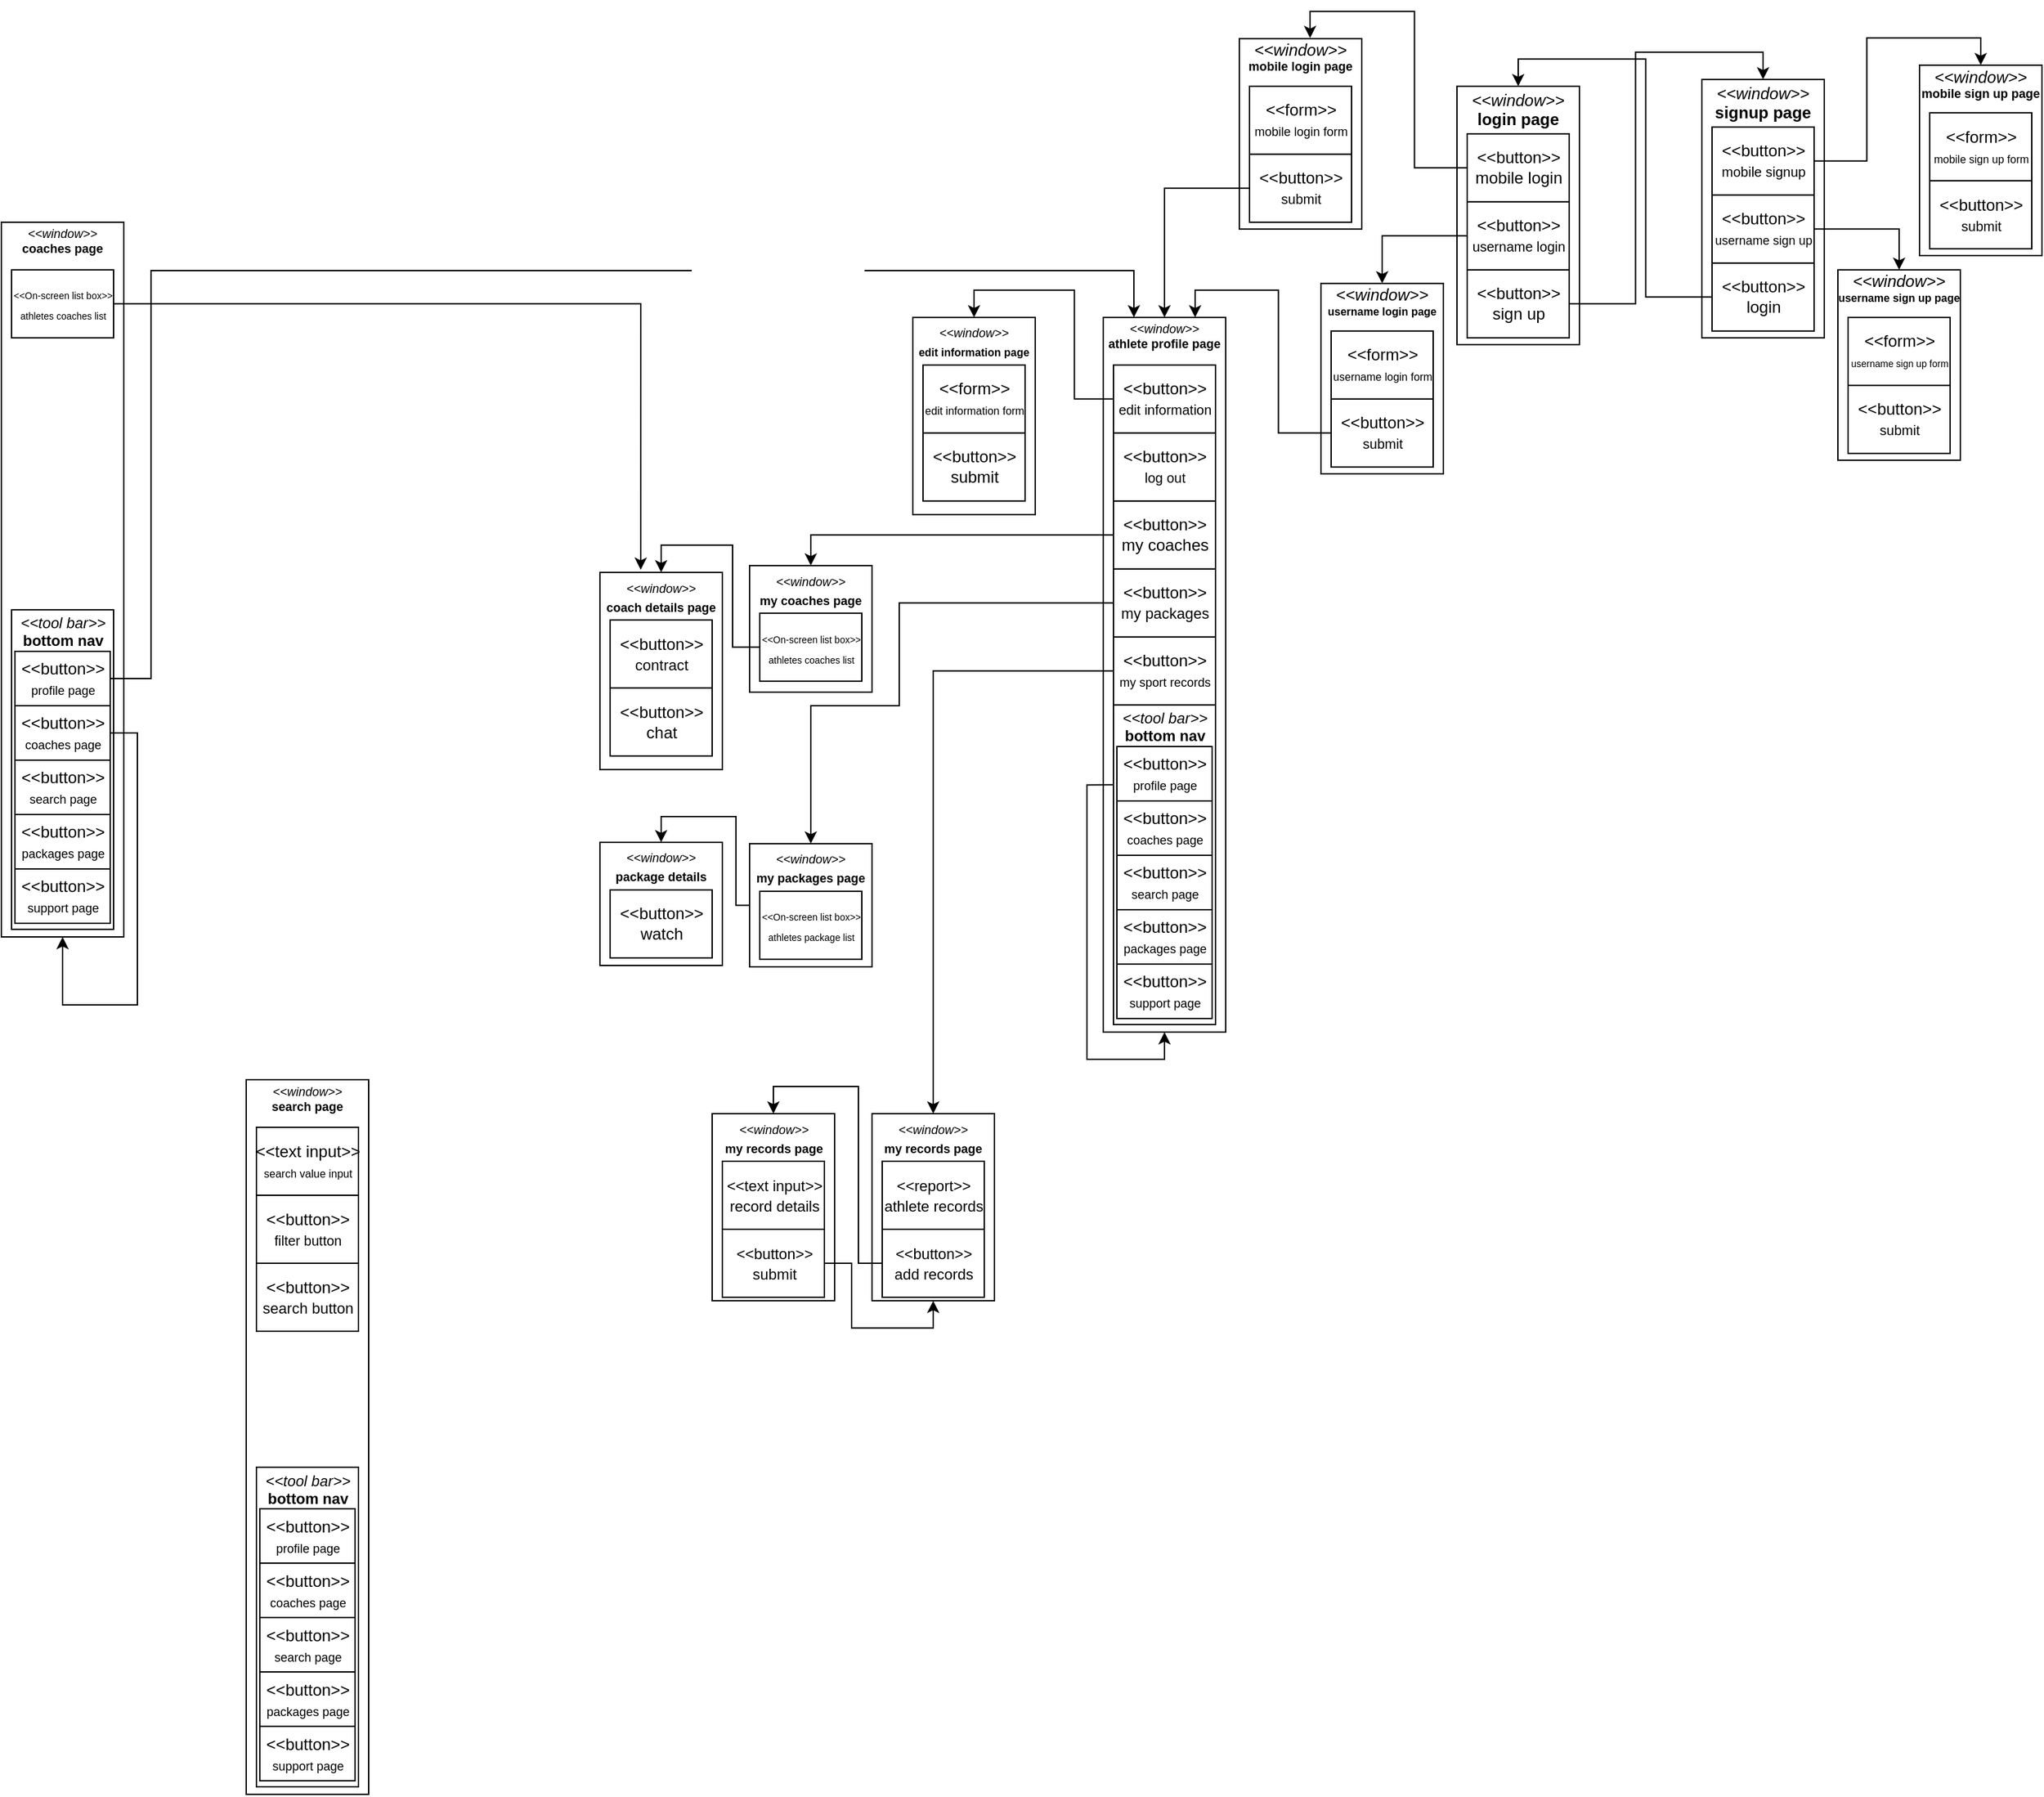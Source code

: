 <mxfile version="12.5.8" type="github">
  <diagram id="7LeLBl0ai5kvVD-uMPGW" name="Page-1">
    <mxGraphModel dx="2580" dy="1985" grid="1" gridSize="10" guides="1" tooltips="1" connect="1" arrows="1" fold="1" page="1" pageScale="1" pageWidth="850" pageHeight="1100" math="0" shadow="0">
      <root>
        <mxCell id="0"/>
        <mxCell id="1" parent="0"/>
        <mxCell id="mDkLuHnJ2YTeWd_56bgv-12" value="&lt;p style=&quot;margin: 0px ; margin-top: 4px ; text-align: center&quot;&gt;&lt;i&gt;&amp;lt;&amp;lt;window&amp;gt;&amp;gt;&lt;/i&gt;&lt;br&gt;&lt;b&gt;login page&lt;/b&gt;&lt;/p&gt;&lt;p style=&quot;margin: 0px ; margin-left: 4px&quot;&gt;&lt;br&gt;&lt;/p&gt;" style="verticalAlign=top;align=left;overflow=fill;fontSize=12;fontFamily=Helvetica;html=1;" vertex="1" parent="1">
          <mxGeometry x="410" y="-1035.57" width="90" height="190" as="geometry"/>
        </mxCell>
        <mxCell id="mDkLuHnJ2YTeWd_56bgv-33" style="edgeStyle=orthogonalEdgeStyle;rounded=0;orthogonalLoop=1;jettySize=auto;html=1;exitX=1;exitY=0.5;exitDx=0;exitDy=0;entryX=0.5;entryY=0;entryDx=0;entryDy=0;" edge="1" parent="1" source="mDkLuHnJ2YTeWd_56bgv-13" target="mDkLuHnJ2YTeWd_56bgv-19">
          <mxGeometry relative="1" as="geometry"/>
        </mxCell>
        <mxCell id="mDkLuHnJ2YTeWd_56bgv-13" value="&amp;lt;&amp;lt;button&amp;gt;&amp;gt;&lt;br&gt;sign up" style="html=1;" vertex="1" parent="1">
          <mxGeometry x="417.5" y="-900.57" width="75" height="50" as="geometry"/>
        </mxCell>
        <mxCell id="mDkLuHnJ2YTeWd_56bgv-58" style="edgeStyle=orthogonalEdgeStyle;rounded=0;orthogonalLoop=1;jettySize=auto;html=1;exitX=0;exitY=0.5;exitDx=0;exitDy=0;entryX=0.578;entryY=-0.003;entryDx=0;entryDy=0;entryPerimeter=0;" edge="1" parent="1" source="mDkLuHnJ2YTeWd_56bgv-14" target="mDkLuHnJ2YTeWd_56bgv-49">
          <mxGeometry relative="1" as="geometry"/>
        </mxCell>
        <mxCell id="mDkLuHnJ2YTeWd_56bgv-14" value="&amp;lt;&amp;lt;button&amp;gt;&amp;gt;&lt;br&gt;mobile login" style="html=1;" vertex="1" parent="1">
          <mxGeometry x="417.5" y="-1000.57" width="75" height="50" as="geometry"/>
        </mxCell>
        <mxCell id="mDkLuHnJ2YTeWd_56bgv-57" style="edgeStyle=orthogonalEdgeStyle;rounded=0;orthogonalLoop=1;jettySize=auto;html=1;entryX=0.5;entryY=0;entryDx=0;entryDy=0;" edge="1" parent="1" source="mDkLuHnJ2YTeWd_56bgv-17" target="mDkLuHnJ2YTeWd_56bgv-54">
          <mxGeometry relative="1" as="geometry"/>
        </mxCell>
        <mxCell id="mDkLuHnJ2YTeWd_56bgv-17" value="&amp;lt;&amp;lt;button&amp;gt;&amp;gt;&lt;br&gt;&lt;font style=&quot;font-size: 10px&quot;&gt;username login&lt;/font&gt;" style="html=1;" vertex="1" parent="1">
          <mxGeometry x="417.5" y="-950.57" width="75" height="50" as="geometry"/>
        </mxCell>
        <mxCell id="mDkLuHnJ2YTeWd_56bgv-19" value="&lt;p style=&quot;margin: 0px ; margin-top: 4px ; text-align: center&quot;&gt;&lt;i&gt;&amp;lt;&amp;lt;window&amp;gt;&amp;gt;&lt;/i&gt;&lt;br&gt;&lt;b&gt;signup page&lt;/b&gt;&lt;/p&gt;&lt;p style=&quot;margin: 0px ; margin-left: 4px&quot;&gt;&lt;br&gt;&lt;/p&gt;" style="verticalAlign=top;align=left;overflow=fill;fontSize=12;fontFamily=Helvetica;html=1;" vertex="1" parent="1">
          <mxGeometry x="590" y="-1040.57" width="90" height="190" as="geometry"/>
        </mxCell>
        <mxCell id="mDkLuHnJ2YTeWd_56bgv-34" style="edgeStyle=orthogonalEdgeStyle;rounded=0;orthogonalLoop=1;jettySize=auto;html=1;exitX=0;exitY=0.5;exitDx=0;exitDy=0;entryX=0.5;entryY=0;entryDx=0;entryDy=0;" edge="1" parent="1" source="mDkLuHnJ2YTeWd_56bgv-20" target="mDkLuHnJ2YTeWd_56bgv-12">
          <mxGeometry relative="1" as="geometry"/>
        </mxCell>
        <mxCell id="mDkLuHnJ2YTeWd_56bgv-20" value="&amp;lt;&amp;lt;button&amp;gt;&amp;gt;&lt;br&gt;login" style="html=1;" vertex="1" parent="1">
          <mxGeometry x="597.5" y="-905.57" width="75" height="50" as="geometry"/>
        </mxCell>
        <mxCell id="mDkLuHnJ2YTeWd_56bgv-32" style="edgeStyle=orthogonalEdgeStyle;rounded=0;orthogonalLoop=1;jettySize=auto;html=1;exitX=1;exitY=0.5;exitDx=0;exitDy=0;entryX=0.5;entryY=0;entryDx=0;entryDy=0;" edge="1" parent="1" source="mDkLuHnJ2YTeWd_56bgv-21" target="mDkLuHnJ2YTeWd_56bgv-26">
          <mxGeometry relative="1" as="geometry"/>
        </mxCell>
        <mxCell id="mDkLuHnJ2YTeWd_56bgv-21" value="&amp;lt;&amp;lt;button&amp;gt;&amp;gt;&lt;br&gt;&lt;font style=&quot;font-size: 10px&quot;&gt;mobile signup&lt;/font&gt;" style="html=1;" vertex="1" parent="1">
          <mxGeometry x="597.5" y="-1005.57" width="75" height="50" as="geometry"/>
        </mxCell>
        <mxCell id="mDkLuHnJ2YTeWd_56bgv-40" style="edgeStyle=orthogonalEdgeStyle;rounded=0;orthogonalLoop=1;jettySize=auto;html=1;exitX=1;exitY=0.5;exitDx=0;exitDy=0;entryX=0.5;entryY=0;entryDx=0;entryDy=0;" edge="1" parent="1" source="mDkLuHnJ2YTeWd_56bgv-22" target="mDkLuHnJ2YTeWd_56bgv-36">
          <mxGeometry relative="1" as="geometry"/>
        </mxCell>
        <mxCell id="mDkLuHnJ2YTeWd_56bgv-22" value="&amp;lt;&amp;lt;button&amp;gt;&amp;gt;&lt;br&gt;&lt;font style=&quot;font-size: 9px&quot;&gt;username sign up&lt;/font&gt;" style="html=1;" vertex="1" parent="1">
          <mxGeometry x="597.5" y="-955.57" width="75" height="50" as="geometry"/>
        </mxCell>
        <mxCell id="mDkLuHnJ2YTeWd_56bgv-26" value="&lt;p style=&quot;margin: 4px 0px 0px ; text-align: center ; line-height: 90%&quot;&gt;&lt;i&gt;&amp;lt;&amp;lt;window&amp;gt;&amp;gt;&lt;/i&gt;&lt;br&gt;&lt;b&gt;&lt;font style=&quot;font-size: 9px&quot;&gt;mobile sign up page&lt;/font&gt;&lt;/b&gt;&lt;/p&gt;&lt;p style=&quot;margin: 0px ; margin-left: 4px&quot;&gt;&lt;br&gt;&lt;/p&gt;" style="verticalAlign=top;align=left;overflow=fill;fontSize=12;fontFamily=Helvetica;html=1;" vertex="1" parent="1">
          <mxGeometry x="750" y="-1051.07" width="90" height="140" as="geometry"/>
        </mxCell>
        <mxCell id="mDkLuHnJ2YTeWd_56bgv-28" value="&lt;font style=&quot;font-size: 12px&quot;&gt;&amp;lt;&amp;lt;form&amp;gt;&amp;gt;&lt;/font&gt;&lt;br&gt;&lt;font style=&quot;font-size: 8px&quot;&gt;mobile sign up form&lt;/font&gt;" style="html=1;" vertex="1" parent="1">
          <mxGeometry x="757.5" y="-1016.07" width="75" height="50" as="geometry"/>
        </mxCell>
        <mxCell id="mDkLuHnJ2YTeWd_56bgv-29" value="&amp;lt;&amp;lt;button&amp;gt;&amp;gt;&lt;br&gt;&lt;font style=&quot;font-size: 10px&quot;&gt;submit&lt;/font&gt;" style="html=1;" vertex="1" parent="1">
          <mxGeometry x="757.5" y="-966.07" width="75" height="50" as="geometry"/>
        </mxCell>
        <mxCell id="mDkLuHnJ2YTeWd_56bgv-36" value="&lt;p style=&quot;margin: 4px 0px 0px ; text-align: center ; line-height: 90%&quot;&gt;&lt;i&gt;&amp;lt;&amp;lt;window&amp;gt;&amp;gt;&lt;/i&gt;&lt;br&gt;&lt;b&gt;&lt;font style=&quot;font-size: 8px&quot;&gt;username sign up page&lt;/font&gt;&lt;/b&gt;&lt;/p&gt;&lt;p style=&quot;margin: 0px ; margin-left: 4px&quot;&gt;&lt;br&gt;&lt;/p&gt;" style="verticalAlign=top;align=left;overflow=fill;fontSize=12;fontFamily=Helvetica;html=1;" vertex="1" parent="1">
          <mxGeometry x="690" y="-900.57" width="90" height="140" as="geometry"/>
        </mxCell>
        <mxCell id="mDkLuHnJ2YTeWd_56bgv-37" value="&lt;font style=&quot;font-size: 12px&quot;&gt;&amp;lt;&amp;lt;form&amp;gt;&amp;gt;&lt;/font&gt;&lt;br&gt;&lt;font style=&quot;font-size: 7px&quot;&gt;username sign up form&lt;/font&gt;" style="html=1;" vertex="1" parent="1">
          <mxGeometry x="697.5" y="-865.57" width="75" height="50" as="geometry"/>
        </mxCell>
        <mxCell id="mDkLuHnJ2YTeWd_56bgv-38" value="&amp;lt;&amp;lt;button&amp;gt;&amp;gt;&lt;br&gt;&lt;font style=&quot;font-size: 10px&quot;&gt;submit&lt;/font&gt;" style="html=1;" vertex="1" parent="1">
          <mxGeometry x="697.5" y="-815.57" width="75" height="50" as="geometry"/>
        </mxCell>
        <mxCell id="mDkLuHnJ2YTeWd_56bgv-42" value="&lt;p style=&quot;margin: 4px 0px 0px ; text-align: center ; font-size: 9px&quot;&gt;&lt;i&gt;&amp;lt;&amp;lt;window&amp;gt;&amp;gt;&lt;/i&gt;&lt;br&gt;&lt;b&gt;&lt;font style=&quot;font-size: 9px&quot;&gt;athlete profile page&lt;/font&gt;&lt;/b&gt;&lt;/p&gt;&lt;p style=&quot;margin: 0px 0px 0px 4px ; font-size: 9px&quot;&gt;&lt;br&gt;&lt;/p&gt;" style="verticalAlign=top;align=left;overflow=fill;fontSize=12;fontFamily=Helvetica;html=1;" vertex="1" parent="1">
          <mxGeometry x="150" y="-865.57" width="90" height="525.57" as="geometry"/>
        </mxCell>
        <mxCell id="mDkLuHnJ2YTeWd_56bgv-75" style="edgeStyle=orthogonalEdgeStyle;rounded=0;orthogonalLoop=1;jettySize=auto;html=1;exitX=0;exitY=0.5;exitDx=0;exitDy=0;entryX=0.5;entryY=0;entryDx=0;entryDy=0;" edge="1" parent="1" source="mDkLuHnJ2YTeWd_56bgv-43" target="mDkLuHnJ2YTeWd_56bgv-72">
          <mxGeometry relative="1" as="geometry"/>
        </mxCell>
        <mxCell id="mDkLuHnJ2YTeWd_56bgv-43" value="&amp;lt;&amp;lt;button&amp;gt;&amp;gt;&lt;br&gt;my coaches" style="html=1;" vertex="1" parent="1">
          <mxGeometry x="157.5" y="-730.57" width="75" height="50" as="geometry"/>
        </mxCell>
        <mxCell id="mDkLuHnJ2YTeWd_56bgv-71" style="edgeStyle=orthogonalEdgeStyle;rounded=0;orthogonalLoop=1;jettySize=auto;html=1;exitX=0;exitY=0.5;exitDx=0;exitDy=0;entryX=0.5;entryY=0;entryDx=0;entryDy=0;" edge="1" parent="1" source="mDkLuHnJ2YTeWd_56bgv-44" target="mDkLuHnJ2YTeWd_56bgv-63">
          <mxGeometry relative="1" as="geometry"/>
        </mxCell>
        <mxCell id="mDkLuHnJ2YTeWd_56bgv-44" value="&amp;lt;&amp;lt;button&amp;gt;&amp;gt;&lt;br&gt;&lt;font style=&quot;font-size: 10px&quot;&gt;edit information&lt;/font&gt;" style="html=1;" vertex="1" parent="1">
          <mxGeometry x="157.5" y="-830.57" width="75" height="50" as="geometry"/>
        </mxCell>
        <mxCell id="mDkLuHnJ2YTeWd_56bgv-45" value="&amp;lt;&amp;lt;button&amp;gt;&amp;gt;&lt;br&gt;&lt;font style=&quot;font-size: 10px&quot;&gt;log out&lt;/font&gt;" style="html=1;" vertex="1" parent="1">
          <mxGeometry x="157.5" y="-780.57" width="75" height="50" as="geometry"/>
        </mxCell>
        <mxCell id="mDkLuHnJ2YTeWd_56bgv-87" style="edgeStyle=orthogonalEdgeStyle;rounded=0;orthogonalLoop=1;jettySize=auto;html=1;exitX=0;exitY=0.5;exitDx=0;exitDy=0;entryX=0.5;entryY=0;entryDx=0;entryDy=0;" edge="1" parent="1" source="mDkLuHnJ2YTeWd_56bgv-46" target="mDkLuHnJ2YTeWd_56bgv-88">
          <mxGeometry relative="1" as="geometry">
            <mxPoint x="70" y="-630" as="targetPoint"/>
            <Array as="points">
              <mxPoint y="-656"/>
              <mxPoint y="-580"/>
              <mxPoint x="-65" y="-580"/>
            </Array>
          </mxGeometry>
        </mxCell>
        <mxCell id="mDkLuHnJ2YTeWd_56bgv-46" value="&amp;lt;&amp;lt;button&amp;gt;&amp;gt;&lt;br&gt;&lt;font style=&quot;font-size: 11px&quot;&gt;my packages&lt;/font&gt;" style="html=1;" vertex="1" parent="1">
          <mxGeometry x="157.5" y="-680.57" width="75" height="50" as="geometry"/>
        </mxCell>
        <mxCell id="mDkLuHnJ2YTeWd_56bgv-107" style="edgeStyle=orthogonalEdgeStyle;rounded=0;orthogonalLoop=1;jettySize=auto;html=1;exitX=0;exitY=0.5;exitDx=0;exitDy=0;entryX=0.5;entryY=0;entryDx=0;entryDy=0;" edge="1" parent="1" source="mDkLuHnJ2YTeWd_56bgv-47" target="mDkLuHnJ2YTeWd_56bgv-101">
          <mxGeometry relative="1" as="geometry"/>
        </mxCell>
        <mxCell id="mDkLuHnJ2YTeWd_56bgv-47" value="&amp;lt;&amp;lt;button&amp;gt;&amp;gt;&lt;br&gt;&lt;font style=&quot;font-size: 9px&quot;&gt;my sport records&lt;/font&gt;" style="html=1;" vertex="1" parent="1">
          <mxGeometry x="157.5" y="-630.57" width="75" height="50" as="geometry"/>
        </mxCell>
        <mxCell id="mDkLuHnJ2YTeWd_56bgv-49" value="&lt;p style=&quot;margin: 4px 0px 0px ; text-align: center ; line-height: 90%&quot;&gt;&lt;i&gt;&amp;lt;&amp;lt;window&amp;gt;&amp;gt;&lt;/i&gt;&lt;br&gt;&lt;b&gt;&lt;font style=&quot;font-size: 9px&quot;&gt;mobile login page&lt;/font&gt;&lt;/b&gt;&lt;/p&gt;&lt;p style=&quot;margin: 0px ; margin-left: 4px&quot;&gt;&lt;br&gt;&lt;/p&gt;" style="verticalAlign=top;align=left;overflow=fill;fontSize=12;fontFamily=Helvetica;html=1;" vertex="1" parent="1">
          <mxGeometry x="250" y="-1070.57" width="90" height="140" as="geometry"/>
        </mxCell>
        <mxCell id="mDkLuHnJ2YTeWd_56bgv-50" value="&lt;font style=&quot;font-size: 12px&quot;&gt;&amp;lt;&amp;lt;form&amp;gt;&amp;gt;&lt;/font&gt;&lt;br&gt;&lt;font style=&quot;font-size: 9px&quot;&gt;mobile login form&lt;/font&gt;" style="html=1;" vertex="1" parent="1">
          <mxGeometry x="257.5" y="-1035.57" width="75" height="50" as="geometry"/>
        </mxCell>
        <mxCell id="mDkLuHnJ2YTeWd_56bgv-60" style="edgeStyle=orthogonalEdgeStyle;rounded=0;orthogonalLoop=1;jettySize=auto;html=1;exitX=0;exitY=0.5;exitDx=0;exitDy=0;entryX=0.5;entryY=0;entryDx=0;entryDy=0;" edge="1" parent="1" source="mDkLuHnJ2YTeWd_56bgv-51" target="mDkLuHnJ2YTeWd_56bgv-42">
          <mxGeometry relative="1" as="geometry"/>
        </mxCell>
        <mxCell id="mDkLuHnJ2YTeWd_56bgv-51" value="&amp;lt;&amp;lt;button&amp;gt;&amp;gt;&lt;br&gt;&lt;font style=&quot;font-size: 10px&quot;&gt;submit&lt;/font&gt;" style="html=1;" vertex="1" parent="1">
          <mxGeometry x="257.5" y="-985.57" width="75" height="50" as="geometry"/>
        </mxCell>
        <mxCell id="mDkLuHnJ2YTeWd_56bgv-54" value="&lt;p style=&quot;margin: 4px 0px 0px ; text-align: center ; line-height: 90%&quot;&gt;&lt;i&gt;&amp;lt;&amp;lt;window&amp;gt;&amp;gt;&lt;/i&gt;&lt;br&gt;&lt;b&gt;&lt;font style=&quot;font-size: 8px&quot;&gt;username login page&lt;/font&gt;&lt;/b&gt;&lt;/p&gt;&lt;p style=&quot;margin: 0px ; margin-left: 4px&quot;&gt;&lt;br&gt;&lt;/p&gt;" style="verticalAlign=top;align=left;overflow=fill;fontSize=12;fontFamily=Helvetica;html=1;" vertex="1" parent="1">
          <mxGeometry x="310" y="-890.57" width="90" height="140" as="geometry"/>
        </mxCell>
        <mxCell id="mDkLuHnJ2YTeWd_56bgv-55" value="&lt;font style=&quot;font-size: 12px&quot;&gt;&amp;lt;&amp;lt;form&amp;gt;&amp;gt;&lt;/font&gt;&lt;br&gt;&lt;font style=&quot;font-size: 8px&quot;&gt;username login form&lt;/font&gt;" style="html=1;" vertex="1" parent="1">
          <mxGeometry x="317.5" y="-855.57" width="75" height="50" as="geometry"/>
        </mxCell>
        <mxCell id="mDkLuHnJ2YTeWd_56bgv-61" style="edgeStyle=orthogonalEdgeStyle;rounded=0;orthogonalLoop=1;jettySize=auto;html=1;exitX=0;exitY=0.5;exitDx=0;exitDy=0;entryX=0.75;entryY=0;entryDx=0;entryDy=0;" edge="1" parent="1" source="mDkLuHnJ2YTeWd_56bgv-56" target="mDkLuHnJ2YTeWd_56bgv-42">
          <mxGeometry relative="1" as="geometry"/>
        </mxCell>
        <mxCell id="mDkLuHnJ2YTeWd_56bgv-56" value="&amp;lt;&amp;lt;button&amp;gt;&amp;gt;&lt;br&gt;&lt;font style=&quot;font-size: 10px&quot;&gt;submit&lt;/font&gt;" style="html=1;" vertex="1" parent="1">
          <mxGeometry x="317.5" y="-805.57" width="75" height="50" as="geometry"/>
        </mxCell>
        <mxCell id="mDkLuHnJ2YTeWd_56bgv-63" value="&lt;p style=&quot;margin: 4px 0px 0px ; text-align: center&quot;&gt;&lt;i style=&quot;font-size: 9px&quot;&gt;&amp;lt;&amp;lt;window&amp;gt;&amp;gt;&lt;/i&gt;&lt;br&gt;&lt;b&gt;&lt;font style=&quot;font-size: 8px&quot;&gt;edit information page&lt;/font&gt;&lt;/b&gt;&lt;/p&gt;&lt;p style=&quot;margin: 0px 0px 0px 4px ; font-size: 9px&quot;&gt;&lt;br&gt;&lt;/p&gt;" style="verticalAlign=top;align=left;overflow=fill;fontSize=12;fontFamily=Helvetica;html=1;" vertex="1" parent="1">
          <mxGeometry x="10" y="-865.57" width="90" height="145" as="geometry"/>
        </mxCell>
        <mxCell id="mDkLuHnJ2YTeWd_56bgv-65" value="&amp;lt;&amp;lt;form&amp;gt;&amp;gt;&lt;br&gt;&lt;font style=&quot;font-size: 8px&quot;&gt;edit information form&lt;/font&gt;" style="html=1;" vertex="1" parent="1">
          <mxGeometry x="17.5" y="-830.57" width="75" height="50" as="geometry"/>
        </mxCell>
        <mxCell id="mDkLuHnJ2YTeWd_56bgv-66" value="&amp;lt;&amp;lt;button&amp;gt;&amp;gt;&lt;br&gt;&lt;font style=&quot;font-size: 12px&quot;&gt;submit&lt;/font&gt;" style="html=1;" vertex="1" parent="1">
          <mxGeometry x="17.5" y="-780.57" width="75" height="50" as="geometry"/>
        </mxCell>
        <mxCell id="mDkLuHnJ2YTeWd_56bgv-72" value="&lt;p style=&quot;margin: 4px 0px 0px ; text-align: center&quot;&gt;&lt;i style=&quot;font-size: 9px&quot;&gt;&amp;lt;&amp;lt;window&amp;gt;&amp;gt;&lt;/i&gt;&lt;br&gt;&lt;b&gt;&lt;font style=&quot;font-size: 9px&quot;&gt;my coaches page&lt;/font&gt;&lt;/b&gt;&lt;/p&gt;&lt;p style=&quot;margin: 0px 0px 0px 4px ; font-size: 9px&quot;&gt;&lt;br&gt;&lt;/p&gt;" style="verticalAlign=top;align=left;overflow=fill;fontSize=12;fontFamily=Helvetica;html=1;" vertex="1" parent="1">
          <mxGeometry x="-110" y="-683.07" width="90" height="93.07" as="geometry"/>
        </mxCell>
        <mxCell id="mDkLuHnJ2YTeWd_56bgv-91" style="edgeStyle=orthogonalEdgeStyle;rounded=0;orthogonalLoop=1;jettySize=auto;html=1;exitX=0;exitY=0.5;exitDx=0;exitDy=0;entryX=0.5;entryY=0;entryDx=0;entryDy=0;" edge="1" parent="1" source="mDkLuHnJ2YTeWd_56bgv-73" target="mDkLuHnJ2YTeWd_56bgv-80">
          <mxGeometry relative="1" as="geometry"/>
        </mxCell>
        <mxCell id="mDkLuHnJ2YTeWd_56bgv-73" value="&lt;font style=&quot;font-size: 7px&quot;&gt;&amp;lt;&amp;lt;On-screen list box&amp;gt;&amp;gt;&lt;/font&gt;&lt;br&gt;&lt;font style=&quot;font-size: 7px&quot;&gt;athletes coaches list&lt;/font&gt;" style="html=1;" vertex="1" parent="1">
          <mxGeometry x="-102.5" y="-648.07" width="75" height="50" as="geometry"/>
        </mxCell>
        <mxCell id="mDkLuHnJ2YTeWd_56bgv-80" value="&lt;p style=&quot;margin: 4px 0px 0px ; text-align: center&quot;&gt;&lt;i style=&quot;font-size: 9px&quot;&gt;&amp;lt;&amp;lt;window&amp;gt;&amp;gt;&lt;/i&gt;&lt;br&gt;&lt;font size=&quot;1&quot;&gt;&lt;b style=&quot;font-size: 9px&quot;&gt;coach details page&lt;/b&gt;&lt;/font&gt;&lt;/p&gt;&lt;p style=&quot;margin: 0px 0px 0px 4px ; font-size: 9px&quot;&gt;&lt;br&gt;&lt;/p&gt;" style="verticalAlign=top;align=left;overflow=fill;fontSize=12;fontFamily=Helvetica;html=1;" vertex="1" parent="1">
          <mxGeometry x="-220" y="-678.07" width="90" height="145" as="geometry"/>
        </mxCell>
        <mxCell id="mDkLuHnJ2YTeWd_56bgv-81" value="&lt;font style=&quot;font-size: 12px&quot;&gt;&amp;lt;&amp;lt;button&amp;gt;&amp;gt;&lt;/font&gt;&lt;br&gt;&lt;font style=&quot;font-size: 11px&quot;&gt;contract&lt;/font&gt;" style="html=1;" vertex="1" parent="1">
          <mxGeometry x="-212.5" y="-643.07" width="75" height="50" as="geometry"/>
        </mxCell>
        <mxCell id="mDkLuHnJ2YTeWd_56bgv-82" value="&amp;lt;&amp;lt;button&amp;gt;&amp;gt;&lt;br&gt;&lt;font style=&quot;font-size: 12px&quot;&gt;chat&lt;/font&gt;" style="html=1;" vertex="1" parent="1">
          <mxGeometry x="-212.5" y="-593.07" width="75" height="50" as="geometry"/>
        </mxCell>
        <mxCell id="mDkLuHnJ2YTeWd_56bgv-99" style="edgeStyle=orthogonalEdgeStyle;rounded=0;orthogonalLoop=1;jettySize=auto;html=1;exitX=0;exitY=0.5;exitDx=0;exitDy=0;entryX=0.5;entryY=0;entryDx=0;entryDy=0;" edge="1" parent="1" source="mDkLuHnJ2YTeWd_56bgv-88" target="mDkLuHnJ2YTeWd_56bgv-96">
          <mxGeometry relative="1" as="geometry">
            <Array as="points">
              <mxPoint x="-120" y="-433.57"/>
              <mxPoint x="-120" y="-498.57"/>
              <mxPoint x="-175" y="-498.57"/>
            </Array>
          </mxGeometry>
        </mxCell>
        <mxCell id="mDkLuHnJ2YTeWd_56bgv-88" value="&lt;p style=&quot;margin: 4px 0px 0px ; text-align: center&quot;&gt;&lt;i style=&quot;font-size: 9px&quot;&gt;&amp;lt;&amp;lt;window&amp;gt;&amp;gt;&lt;/i&gt;&lt;br&gt;&lt;b&gt;&lt;font style=&quot;font-size: 9px&quot;&gt;my packages page&lt;/font&gt;&lt;/b&gt;&lt;/p&gt;&lt;p style=&quot;margin: 0px 0px 0px 4px ; font-size: 9px&quot;&gt;&lt;br&gt;&lt;/p&gt;" style="verticalAlign=top;align=left;overflow=fill;fontSize=12;fontFamily=Helvetica;html=1;" vertex="1" parent="1">
          <mxGeometry x="-110" y="-478.57" width="90" height="90.57" as="geometry"/>
        </mxCell>
        <mxCell id="mDkLuHnJ2YTeWd_56bgv-89" value="&lt;span style=&quot;font-size: 7px&quot;&gt;&amp;lt;&amp;lt;On-screen list box&amp;gt;&amp;gt;&lt;/span&gt;&lt;br&gt;&lt;font style=&quot;font-size: 7px&quot;&gt;athletes package list&lt;/font&gt;" style="html=1;" vertex="1" parent="1">
          <mxGeometry x="-102.5" y="-443.57" width="75" height="50" as="geometry"/>
        </mxCell>
        <mxCell id="mDkLuHnJ2YTeWd_56bgv-96" value="&lt;p style=&quot;margin: 4px 0px 0px ; text-align: center&quot;&gt;&lt;i style=&quot;font-size: 9px&quot;&gt;&amp;lt;&amp;lt;window&amp;gt;&amp;gt;&lt;/i&gt;&lt;br&gt;&lt;b&gt;&lt;font style=&quot;font-size: 9px&quot;&gt;package details&lt;/font&gt;&lt;/b&gt;&lt;/p&gt;&lt;p style=&quot;margin: 0px 0px 0px 4px ; font-size: 9px&quot;&gt;&lt;br&gt;&lt;/p&gt;" style="verticalAlign=top;align=left;overflow=fill;fontSize=12;fontFamily=Helvetica;html=1;" vertex="1" parent="1">
          <mxGeometry x="-220" y="-479.57" width="90" height="90.57" as="geometry"/>
        </mxCell>
        <mxCell id="mDkLuHnJ2YTeWd_56bgv-97" value="&lt;font style=&quot;font-size: 12px&quot;&gt;&amp;lt;&amp;lt;button&amp;gt;&amp;gt;&lt;/font&gt;&lt;br&gt;&lt;font style=&quot;font-size: 12px&quot;&gt;watch&lt;/font&gt;" style="html=1;" vertex="1" parent="1">
          <mxGeometry x="-212.5" y="-444.57" width="75" height="50" as="geometry"/>
        </mxCell>
        <mxCell id="mDkLuHnJ2YTeWd_56bgv-100" style="edgeStyle=orthogonalEdgeStyle;rounded=0;orthogonalLoop=1;jettySize=auto;html=1;exitX=0.5;exitY=1;exitDx=0;exitDy=0;" edge="1" source="mDkLuHnJ2YTeWd_56bgv-101" target="mDkLuHnJ2YTeWd_56bgv-101" parent="1">
          <mxGeometry relative="1" as="geometry"/>
        </mxCell>
        <mxCell id="mDkLuHnJ2YTeWd_56bgv-101" value="&lt;p style=&quot;margin: 4px 0px 0px ; text-align: center&quot;&gt;&lt;i style=&quot;font-size: 9px&quot;&gt;&amp;lt;&amp;lt;window&amp;gt;&amp;gt;&lt;/i&gt;&lt;br&gt;&lt;b&gt;&lt;font style=&quot;font-size: 9px&quot;&gt;my records page&lt;/font&gt;&lt;/b&gt;&lt;/p&gt;&lt;p style=&quot;margin: 0px 0px 0px 4px ; font-size: 9px&quot;&gt;&lt;br&gt;&lt;/p&gt;" style="verticalAlign=top;align=left;overflow=fill;fontSize=12;fontFamily=Helvetica;html=1;" vertex="1" parent="1">
          <mxGeometry x="-20" y="-280" width="90" height="137.57" as="geometry"/>
        </mxCell>
        <mxCell id="mDkLuHnJ2YTeWd_56bgv-102" value="&lt;font style=&quot;font-size: 11px&quot;&gt;&amp;lt;&amp;lt;report&amp;gt;&amp;gt;&lt;br&gt;&lt;font style=&quot;font-size: 11px&quot;&gt;athlete records&lt;/font&gt;&lt;/font&gt;" style="html=1;" vertex="1" parent="1">
          <mxGeometry x="-12.5" y="-245" width="75" height="50" as="geometry"/>
        </mxCell>
        <mxCell id="mDkLuHnJ2YTeWd_56bgv-113" style="edgeStyle=orthogonalEdgeStyle;rounded=0;orthogonalLoop=1;jettySize=auto;html=1;entryX=0.5;entryY=0;entryDx=0;entryDy=0;" edge="1" parent="1" source="mDkLuHnJ2YTeWd_56bgv-104" target="mDkLuHnJ2YTeWd_56bgv-110">
          <mxGeometry relative="1" as="geometry">
            <Array as="points">
              <mxPoint x="-30" y="-170"/>
              <mxPoint x="-30" y="-300"/>
              <mxPoint x="-92" y="-300"/>
            </Array>
          </mxGeometry>
        </mxCell>
        <mxCell id="mDkLuHnJ2YTeWd_56bgv-104" value="&lt;font style=&quot;font-size: 11px&quot;&gt;&amp;lt;&amp;lt;button&amp;gt;&amp;gt;&lt;br&gt;&lt;font style=&quot;font-size: 11px&quot;&gt;add records&lt;/font&gt;&lt;/font&gt;" style="html=1;" vertex="1" parent="1">
          <mxGeometry x="-12.5" y="-195" width="75" height="50" as="geometry"/>
        </mxCell>
        <mxCell id="mDkLuHnJ2YTeWd_56bgv-105" style="edgeStyle=orthogonalEdgeStyle;rounded=0;orthogonalLoop=1;jettySize=auto;html=1;exitX=0.5;exitY=1;exitDx=0;exitDy=0;" edge="1" parent="1" source="mDkLuHnJ2YTeWd_56bgv-101" target="mDkLuHnJ2YTeWd_56bgv-101">
          <mxGeometry relative="1" as="geometry"/>
        </mxCell>
        <mxCell id="mDkLuHnJ2YTeWd_56bgv-110" value="&lt;p style=&quot;margin: 4px 0px 0px ; text-align: center&quot;&gt;&lt;i style=&quot;font-size: 9px&quot;&gt;&amp;lt;&amp;lt;window&amp;gt;&amp;gt;&lt;/i&gt;&lt;br&gt;&lt;b&gt;&lt;font style=&quot;font-size: 9px&quot;&gt;my records page&lt;/font&gt;&lt;/b&gt;&lt;/p&gt;&lt;p style=&quot;margin: 0px 0px 0px 4px ; font-size: 9px&quot;&gt;&lt;br&gt;&lt;/p&gt;" style="verticalAlign=top;align=left;overflow=fill;fontSize=12;fontFamily=Helvetica;html=1;" vertex="1" parent="1">
          <mxGeometry x="-137.5" y="-280" width="90" height="137.57" as="geometry"/>
        </mxCell>
        <mxCell id="mDkLuHnJ2YTeWd_56bgv-111" value="&lt;font style=&quot;font-size: 11px&quot;&gt;&amp;lt;&amp;lt;text input&amp;gt;&amp;gt;&lt;br&gt;record details&lt;br&gt;&lt;/font&gt;" style="html=1;" vertex="1" parent="1">
          <mxGeometry x="-130" y="-245" width="75" height="50" as="geometry"/>
        </mxCell>
        <mxCell id="mDkLuHnJ2YTeWd_56bgv-115" style="edgeStyle=orthogonalEdgeStyle;rounded=0;orthogonalLoop=1;jettySize=auto;html=1;exitX=1;exitY=0.5;exitDx=0;exitDy=0;entryX=0.5;entryY=1;entryDx=0;entryDy=0;" edge="1" parent="1" source="mDkLuHnJ2YTeWd_56bgv-112" target="mDkLuHnJ2YTeWd_56bgv-101">
          <mxGeometry relative="1" as="geometry"/>
        </mxCell>
        <mxCell id="mDkLuHnJ2YTeWd_56bgv-112" value="&lt;font style=&quot;font-size: 11px&quot;&gt;&amp;lt;&amp;lt;button&amp;gt;&amp;gt;&lt;br&gt;submit&lt;br&gt;&lt;/font&gt;" style="html=1;" vertex="1" parent="1">
          <mxGeometry x="-130" y="-195" width="75" height="50" as="geometry"/>
        </mxCell>
        <mxCell id="mDkLuHnJ2YTeWd_56bgv-133" style="edgeStyle=orthogonalEdgeStyle;rounded=0;orthogonalLoop=1;jettySize=auto;html=1;exitX=0;exitY=0.25;exitDx=0;exitDy=0;entryX=0.5;entryY=1;entryDx=0;entryDy=0;" edge="1" parent="1" source="mDkLuHnJ2YTeWd_56bgv-118" target="mDkLuHnJ2YTeWd_56bgv-42">
          <mxGeometry relative="1" as="geometry">
            <Array as="points">
              <mxPoint x="138" y="-522"/>
              <mxPoint x="138" y="-320"/>
              <mxPoint x="195" y="-320"/>
            </Array>
          </mxGeometry>
        </mxCell>
        <mxCell id="mDkLuHnJ2YTeWd_56bgv-118" value="&lt;p style=&quot;margin: 4px 0px 0px ; text-align: center ; font-size: 11px&quot;&gt;&lt;font style=&quot;font-size: 11px&quot;&gt;&lt;i&gt;&amp;lt;&amp;lt;tool bar&amp;gt;&amp;gt;&lt;/i&gt;&lt;br&gt;&lt;b&gt;bottom nav&lt;/b&gt;&lt;/font&gt;&lt;/p&gt;&lt;p style=&quot;margin: 0px 0px 0px 4px ; font-size: 11px&quot;&gt;&lt;br&gt;&lt;/p&gt;" style="verticalAlign=top;align=left;overflow=fill;fontSize=12;fontFamily=Helvetica;html=1;imageWidth=50;imageHeight=75;" vertex="1" parent="1">
          <mxGeometry x="157.5" y="-580.57" width="75" height="235" as="geometry"/>
        </mxCell>
        <mxCell id="mDkLuHnJ2YTeWd_56bgv-119" value="&amp;lt;&amp;lt;button&amp;gt;&amp;gt;&lt;br&gt;&lt;font style=&quot;font-size: 9px&quot;&gt;profile page&lt;/font&gt;" style="html=1;" vertex="1" parent="1">
          <mxGeometry x="160" y="-550" width="70" height="40" as="geometry"/>
        </mxCell>
        <mxCell id="mDkLuHnJ2YTeWd_56bgv-120" value="&amp;lt;&amp;lt;button&amp;gt;&amp;gt;&lt;br&gt;&lt;font style=&quot;font-size: 9px&quot;&gt;coaches page&lt;/font&gt;" style="html=1;" vertex="1" parent="1">
          <mxGeometry x="160" y="-510" width="70" height="40" as="geometry"/>
        </mxCell>
        <mxCell id="mDkLuHnJ2YTeWd_56bgv-121" value="&amp;lt;&amp;lt;button&amp;gt;&amp;gt;&lt;br&gt;&lt;font style=&quot;font-size: 9px&quot;&gt;search page&lt;/font&gt;" style="html=1;" vertex="1" parent="1">
          <mxGeometry x="160" y="-470" width="70" height="40" as="geometry"/>
        </mxCell>
        <mxCell id="mDkLuHnJ2YTeWd_56bgv-122" value="&amp;lt;&amp;lt;button&amp;gt;&amp;gt;&lt;br&gt;&lt;font style=&quot;font-size: 9px&quot;&gt;packages page&lt;/font&gt;" style="html=1;" vertex="1" parent="1">
          <mxGeometry x="160" y="-430" width="70" height="40" as="geometry"/>
        </mxCell>
        <mxCell id="mDkLuHnJ2YTeWd_56bgv-123" value="&amp;lt;&amp;lt;button&amp;gt;&amp;gt;&lt;br&gt;&lt;font style=&quot;font-size: 9px&quot;&gt;support page&lt;/font&gt;" style="html=1;" vertex="1" parent="1">
          <mxGeometry x="160" y="-390" width="70" height="40" as="geometry"/>
        </mxCell>
        <mxCell id="mDkLuHnJ2YTeWd_56bgv-134" value="&lt;p style=&quot;margin: 4px 0px 0px ; text-align: center ; font-size: 9px&quot;&gt;&lt;i&gt;&amp;lt;&amp;lt;window&amp;gt;&amp;gt;&lt;/i&gt;&lt;br&gt;&lt;b&gt;&lt;font style=&quot;font-size: 9px&quot;&gt;coaches page&lt;/font&gt;&lt;/b&gt;&lt;/p&gt;&lt;p style=&quot;margin: 0px 0px 0px 4px ; font-size: 9px&quot;&gt;&lt;br&gt;&lt;/p&gt;" style="verticalAlign=top;align=left;overflow=fill;fontSize=12;fontFamily=Helvetica;html=1;" vertex="1" parent="1">
          <mxGeometry x="-660" y="-935.57" width="90" height="525.57" as="geometry"/>
        </mxCell>
        <mxCell id="mDkLuHnJ2YTeWd_56bgv-140" value="&lt;p style=&quot;margin: 4px 0px 0px ; text-align: center ; font-size: 11px&quot;&gt;&lt;font style=&quot;font-size: 11px&quot;&gt;&lt;i&gt;&amp;lt;&amp;lt;tool bar&amp;gt;&amp;gt;&lt;/i&gt;&lt;br&gt;&lt;b&gt;bottom nav&lt;/b&gt;&lt;/font&gt;&lt;/p&gt;&lt;p style=&quot;margin: 0px 0px 0px 4px ; font-size: 11px&quot;&gt;&lt;br&gt;&lt;/p&gt;" style="verticalAlign=top;align=left;overflow=fill;fontSize=12;fontFamily=Helvetica;html=1;imageWidth=50;imageHeight=75;" vertex="1" parent="1">
          <mxGeometry x="-652.5" y="-650.57" width="75" height="235" as="geometry"/>
        </mxCell>
        <mxCell id="mDkLuHnJ2YTeWd_56bgv-147" style="edgeStyle=orthogonalEdgeStyle;rounded=0;orthogonalLoop=1;jettySize=auto;html=1;exitX=1;exitY=0.5;exitDx=0;exitDy=0;entryX=0.25;entryY=0;entryDx=0;entryDy=0;" edge="1" parent="1" source="mDkLuHnJ2YTeWd_56bgv-141" target="mDkLuHnJ2YTeWd_56bgv-42">
          <mxGeometry relative="1" as="geometry">
            <mxPoint x="-337.714" y="-640" as="targetPoint"/>
            <Array as="points">
              <mxPoint x="-550" y="-600"/>
              <mxPoint x="-550" y="-900"/>
              <mxPoint x="173" y="-900"/>
            </Array>
          </mxGeometry>
        </mxCell>
        <mxCell id="mDkLuHnJ2YTeWd_56bgv-141" value="&amp;lt;&amp;lt;button&amp;gt;&amp;gt;&lt;br&gt;&lt;font style=&quot;font-size: 9px&quot;&gt;profile page&lt;/font&gt;" style="html=1;" vertex="1" parent="1">
          <mxGeometry x="-650" y="-620" width="70" height="40" as="geometry"/>
        </mxCell>
        <mxCell id="mDkLuHnJ2YTeWd_56bgv-146" style="edgeStyle=orthogonalEdgeStyle;rounded=0;orthogonalLoop=1;jettySize=auto;html=1;exitX=1;exitY=0.5;exitDx=0;exitDy=0;entryX=0.5;entryY=1;entryDx=0;entryDy=0;" edge="1" parent="1" source="mDkLuHnJ2YTeWd_56bgv-142" target="mDkLuHnJ2YTeWd_56bgv-134">
          <mxGeometry relative="1" as="geometry">
            <Array as="points">
              <mxPoint x="-560" y="-560"/>
              <mxPoint x="-560" y="-360"/>
              <mxPoint x="-615" y="-360"/>
            </Array>
          </mxGeometry>
        </mxCell>
        <mxCell id="mDkLuHnJ2YTeWd_56bgv-142" value="&amp;lt;&amp;lt;button&amp;gt;&amp;gt;&lt;br&gt;&lt;font style=&quot;font-size: 9px&quot;&gt;coaches page&lt;/font&gt;" style="html=1;" vertex="1" parent="1">
          <mxGeometry x="-650" y="-580" width="70" height="40" as="geometry"/>
        </mxCell>
        <mxCell id="mDkLuHnJ2YTeWd_56bgv-143" value="&amp;lt;&amp;lt;button&amp;gt;&amp;gt;&lt;br&gt;&lt;font style=&quot;font-size: 9px&quot;&gt;search page&lt;/font&gt;" style="html=1;" vertex="1" parent="1">
          <mxGeometry x="-650" y="-540" width="70" height="40" as="geometry"/>
        </mxCell>
        <mxCell id="mDkLuHnJ2YTeWd_56bgv-144" value="&amp;lt;&amp;lt;button&amp;gt;&amp;gt;&lt;br&gt;&lt;font style=&quot;font-size: 9px&quot;&gt;packages page&lt;/font&gt;" style="html=1;" vertex="1" parent="1">
          <mxGeometry x="-650" y="-500" width="70" height="40" as="geometry"/>
        </mxCell>
        <mxCell id="mDkLuHnJ2YTeWd_56bgv-145" value="&amp;lt;&amp;lt;button&amp;gt;&amp;gt;&lt;br&gt;&lt;font style=&quot;font-size: 9px&quot;&gt;support page&lt;/font&gt;" style="html=1;" vertex="1" parent="1">
          <mxGeometry x="-650" y="-460" width="70" height="40" as="geometry"/>
        </mxCell>
        <mxCell id="mDkLuHnJ2YTeWd_56bgv-151" style="edgeStyle=orthogonalEdgeStyle;rounded=0;orthogonalLoop=1;jettySize=auto;html=1;exitX=1;exitY=0.5;exitDx=0;exitDy=0;entryX=0.333;entryY=-0.013;entryDx=0;entryDy=0;entryPerimeter=0;" edge="1" parent="1" source="mDkLuHnJ2YTeWd_56bgv-150" target="mDkLuHnJ2YTeWd_56bgv-80">
          <mxGeometry relative="1" as="geometry"/>
        </mxCell>
        <mxCell id="mDkLuHnJ2YTeWd_56bgv-150" value="&lt;font style=&quot;font-size: 7px&quot;&gt;&amp;lt;&amp;lt;On-screen list box&amp;gt;&amp;gt;&lt;/font&gt;&lt;br&gt;&lt;font style=&quot;font-size: 7px&quot;&gt;athletes coaches list&lt;/font&gt;" style="html=1;" vertex="1" parent="1">
          <mxGeometry x="-652.5" y="-900.57" width="75" height="50" as="geometry"/>
        </mxCell>
        <mxCell id="mDkLuHnJ2YTeWd_56bgv-152" value="&lt;p style=&quot;margin: 4px 0px 0px ; text-align: center ; font-size: 9px&quot;&gt;&lt;i&gt;&amp;lt;&amp;lt;window&amp;gt;&amp;gt;&lt;/i&gt;&lt;br&gt;&lt;b&gt;&lt;font style=&quot;font-size: 9px&quot;&gt;search page&lt;/font&gt;&lt;/b&gt;&lt;/p&gt;&lt;p style=&quot;margin: 0px 0px 0px 4px ; font-size: 9px&quot;&gt;&lt;br&gt;&lt;/p&gt;" style="verticalAlign=top;align=left;overflow=fill;fontSize=12;fontFamily=Helvetica;html=1;" vertex="1" parent="1">
          <mxGeometry x="-480" y="-305" width="90" height="525.57" as="geometry"/>
        </mxCell>
        <mxCell id="mDkLuHnJ2YTeWd_56bgv-153" value="&amp;lt;&amp;lt;button&amp;gt;&amp;gt;&lt;br&gt;&lt;font style=&quot;font-size: 11px&quot;&gt;search button&lt;/font&gt;" style="html=1;" vertex="1" parent="1">
          <mxGeometry x="-472.5" y="-170.0" width="75" height="50" as="geometry"/>
        </mxCell>
        <mxCell id="mDkLuHnJ2YTeWd_56bgv-154" value="&amp;lt;&amp;lt;text input&amp;gt;&amp;gt;&lt;br&gt;&lt;font style=&quot;font-size: 8px&quot;&gt;search value input&lt;/font&gt;" style="html=1;" vertex="1" parent="1">
          <mxGeometry x="-472.5" y="-270" width="75" height="50" as="geometry"/>
        </mxCell>
        <mxCell id="mDkLuHnJ2YTeWd_56bgv-155" value="&amp;lt;&amp;lt;button&amp;gt;&amp;gt;&lt;br&gt;&lt;span style=&quot;font-size: 10px&quot;&gt;filter button&lt;/span&gt;" style="html=1;" vertex="1" parent="1">
          <mxGeometry x="-472.5" y="-220.0" width="75" height="50" as="geometry"/>
        </mxCell>
        <mxCell id="mDkLuHnJ2YTeWd_56bgv-158" value="&lt;p style=&quot;margin: 4px 0px 0px ; text-align: center ; font-size: 11px&quot;&gt;&lt;font style=&quot;font-size: 11px&quot;&gt;&lt;i&gt;&amp;lt;&amp;lt;tool bar&amp;gt;&amp;gt;&lt;/i&gt;&lt;br&gt;&lt;b&gt;bottom nav&lt;/b&gt;&lt;/font&gt;&lt;/p&gt;&lt;p style=&quot;margin: 0px 0px 0px 4px ; font-size: 11px&quot;&gt;&lt;br&gt;&lt;/p&gt;" style="verticalAlign=top;align=left;overflow=fill;fontSize=12;fontFamily=Helvetica;html=1;imageWidth=50;imageHeight=75;" vertex="1" parent="1">
          <mxGeometry x="-472.5" y="-20.0" width="75" height="235" as="geometry"/>
        </mxCell>
        <mxCell id="mDkLuHnJ2YTeWd_56bgv-159" value="&amp;lt;&amp;lt;button&amp;gt;&amp;gt;&lt;br&gt;&lt;font style=&quot;font-size: 9px&quot;&gt;profile page&lt;/font&gt;" style="html=1;" vertex="1" parent="1">
          <mxGeometry x="-470" y="10.57" width="70" height="40" as="geometry"/>
        </mxCell>
        <mxCell id="mDkLuHnJ2YTeWd_56bgv-160" value="&amp;lt;&amp;lt;button&amp;gt;&amp;gt;&lt;br&gt;&lt;font style=&quot;font-size: 9px&quot;&gt;coaches page&lt;/font&gt;" style="html=1;" vertex="1" parent="1">
          <mxGeometry x="-470" y="50.57" width="70" height="40" as="geometry"/>
        </mxCell>
        <mxCell id="mDkLuHnJ2YTeWd_56bgv-161" value="&amp;lt;&amp;lt;button&amp;gt;&amp;gt;&lt;br&gt;&lt;font style=&quot;font-size: 9px&quot;&gt;search page&lt;/font&gt;" style="html=1;" vertex="1" parent="1">
          <mxGeometry x="-470" y="90.57" width="70" height="40" as="geometry"/>
        </mxCell>
        <mxCell id="mDkLuHnJ2YTeWd_56bgv-162" value="&amp;lt;&amp;lt;button&amp;gt;&amp;gt;&lt;br&gt;&lt;font style=&quot;font-size: 9px&quot;&gt;packages page&lt;/font&gt;" style="html=1;" vertex="1" parent="1">
          <mxGeometry x="-470" y="130.57" width="70" height="40" as="geometry"/>
        </mxCell>
        <mxCell id="mDkLuHnJ2YTeWd_56bgv-163" value="&amp;lt;&amp;lt;button&amp;gt;&amp;gt;&lt;br&gt;&lt;font style=&quot;font-size: 9px&quot;&gt;support page&lt;/font&gt;" style="html=1;" vertex="1" parent="1">
          <mxGeometry x="-470" y="170.57" width="70" height="40" as="geometry"/>
        </mxCell>
      </root>
    </mxGraphModel>
  </diagram>
</mxfile>
